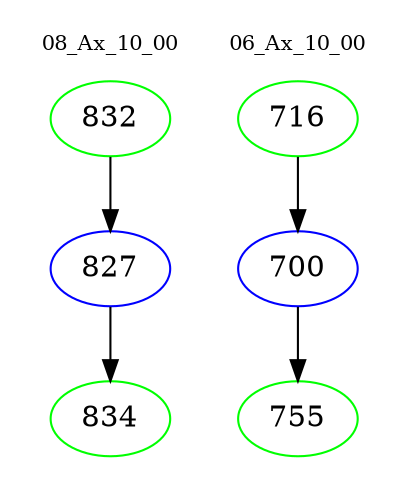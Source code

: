 digraph{
subgraph cluster_0 {
color = white
label = "08_Ax_10_00";
fontsize=10;
T0_832 [label="832", color="green"]
T0_832 -> T0_827 [color="black"]
T0_827 [label="827", color="blue"]
T0_827 -> T0_834 [color="black"]
T0_834 [label="834", color="green"]
}
subgraph cluster_1 {
color = white
label = "06_Ax_10_00";
fontsize=10;
T1_716 [label="716", color="green"]
T1_716 -> T1_700 [color="black"]
T1_700 [label="700", color="blue"]
T1_700 -> T1_755 [color="black"]
T1_755 [label="755", color="green"]
}
}

